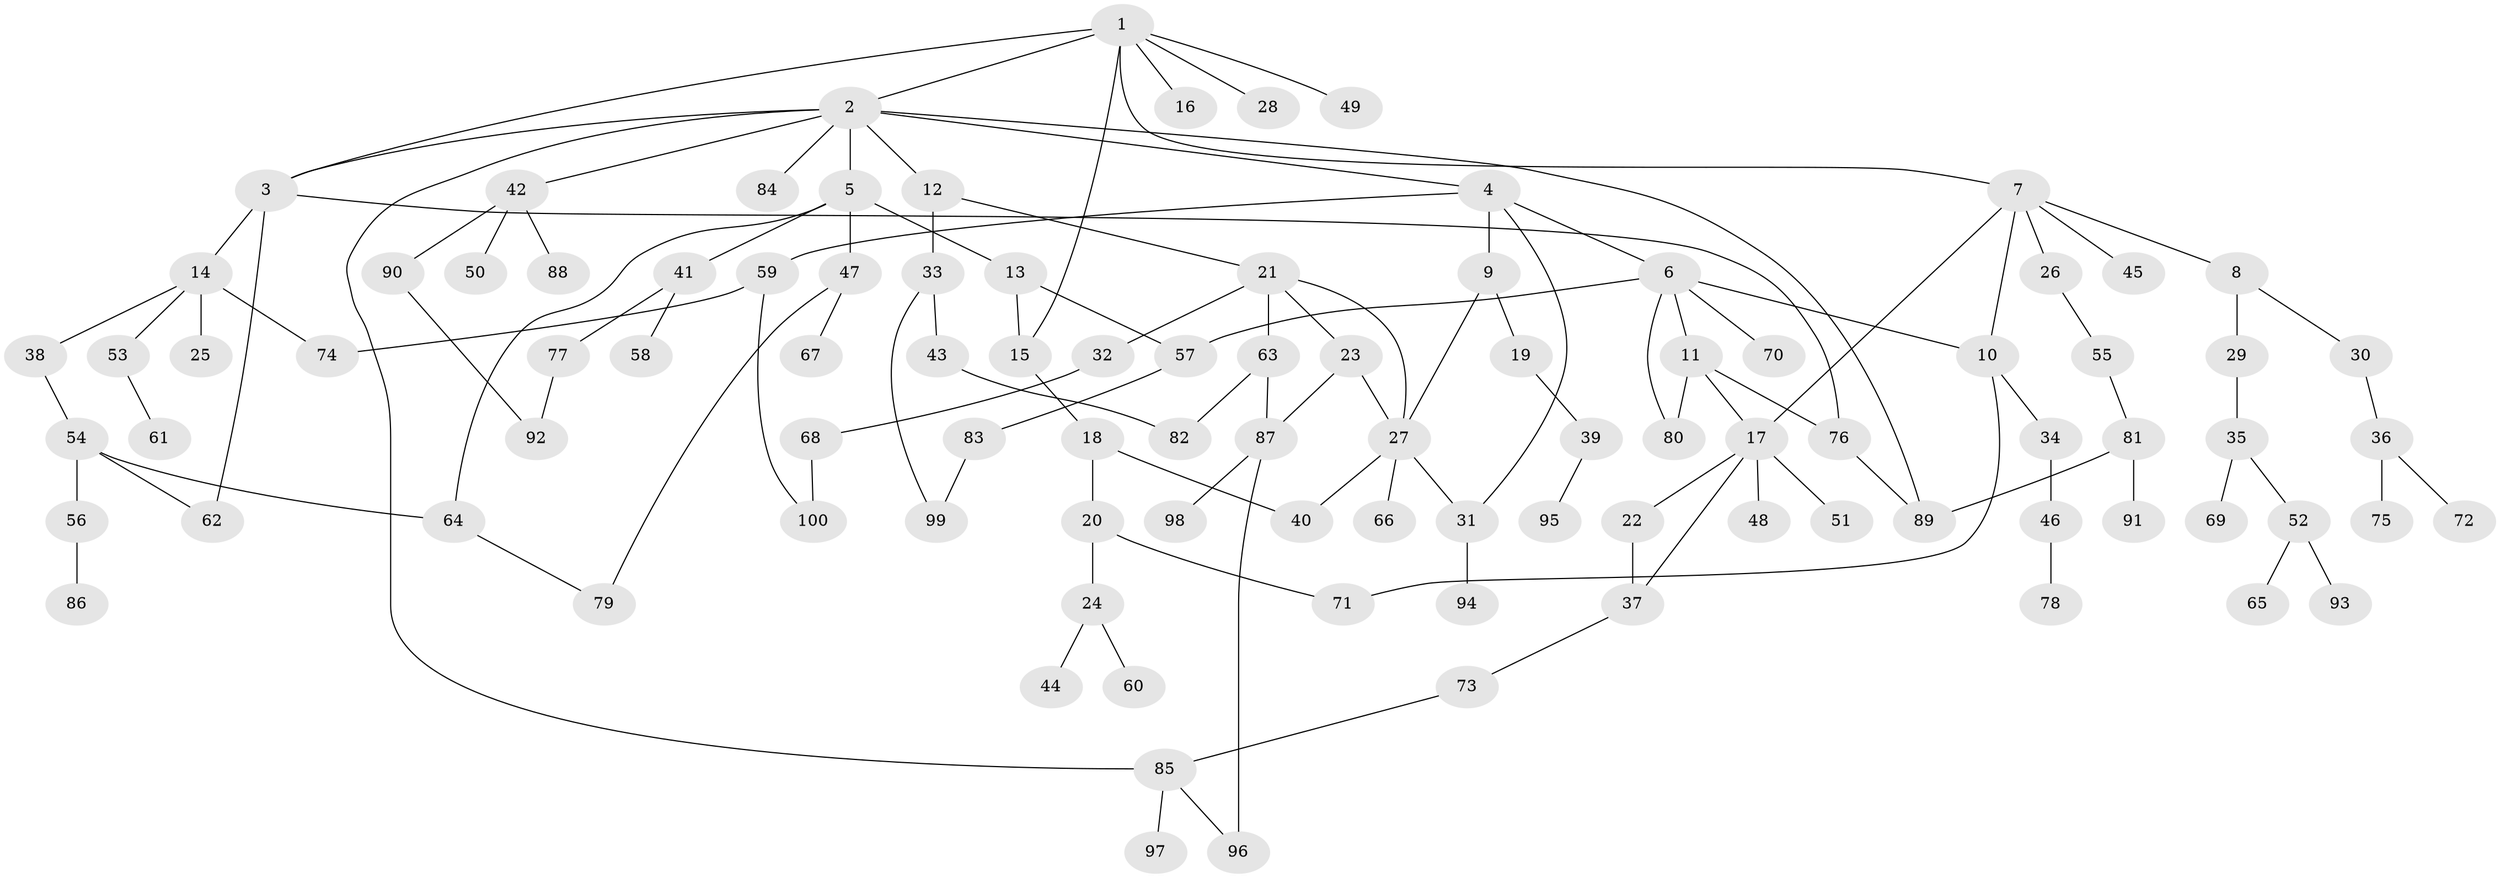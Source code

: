 // Generated by graph-tools (version 1.1) at 2025/11/02/21/25 10:11:06]
// undirected, 100 vertices, 125 edges
graph export_dot {
graph [start="1"]
  node [color=gray90,style=filled];
  1;
  2;
  3;
  4;
  5;
  6;
  7;
  8;
  9;
  10;
  11;
  12;
  13;
  14;
  15;
  16;
  17;
  18;
  19;
  20;
  21;
  22;
  23;
  24;
  25;
  26;
  27;
  28;
  29;
  30;
  31;
  32;
  33;
  34;
  35;
  36;
  37;
  38;
  39;
  40;
  41;
  42;
  43;
  44;
  45;
  46;
  47;
  48;
  49;
  50;
  51;
  52;
  53;
  54;
  55;
  56;
  57;
  58;
  59;
  60;
  61;
  62;
  63;
  64;
  65;
  66;
  67;
  68;
  69;
  70;
  71;
  72;
  73;
  74;
  75;
  76;
  77;
  78;
  79;
  80;
  81;
  82;
  83;
  84;
  85;
  86;
  87;
  88;
  89;
  90;
  91;
  92;
  93;
  94;
  95;
  96;
  97;
  98;
  99;
  100;
  1 -- 2;
  1 -- 3;
  1 -- 7;
  1 -- 16;
  1 -- 28;
  1 -- 49;
  1 -- 15;
  2 -- 4;
  2 -- 5;
  2 -- 12;
  2 -- 42;
  2 -- 84;
  2 -- 85;
  2 -- 89;
  2 -- 3;
  3 -- 14;
  3 -- 76;
  3 -- 62;
  4 -- 6;
  4 -- 9;
  4 -- 59;
  4 -- 31;
  5 -- 13;
  5 -- 41;
  5 -- 47;
  5 -- 64;
  6 -- 11;
  6 -- 57;
  6 -- 70;
  6 -- 80;
  6 -- 10;
  7 -- 8;
  7 -- 10;
  7 -- 17;
  7 -- 26;
  7 -- 45;
  8 -- 29;
  8 -- 30;
  9 -- 19;
  9 -- 27;
  10 -- 34;
  10 -- 71;
  11 -- 76;
  11 -- 80;
  11 -- 17;
  12 -- 21;
  12 -- 33;
  13 -- 15;
  13 -- 57;
  14 -- 25;
  14 -- 38;
  14 -- 53;
  14 -- 74;
  15 -- 18;
  17 -- 22;
  17 -- 48;
  17 -- 51;
  17 -- 37;
  18 -- 20;
  18 -- 40;
  19 -- 39;
  20 -- 24;
  20 -- 71;
  21 -- 23;
  21 -- 32;
  21 -- 63;
  21 -- 27;
  22 -- 37;
  23 -- 87;
  23 -- 27;
  24 -- 44;
  24 -- 60;
  26 -- 55;
  27 -- 31;
  27 -- 66;
  27 -- 40;
  29 -- 35;
  30 -- 36;
  31 -- 94;
  32 -- 68;
  33 -- 43;
  33 -- 99;
  34 -- 46;
  35 -- 52;
  35 -- 69;
  36 -- 72;
  36 -- 75;
  37 -- 73;
  38 -- 54;
  39 -- 95;
  41 -- 58;
  41 -- 77;
  42 -- 50;
  42 -- 88;
  42 -- 90;
  43 -- 82;
  46 -- 78;
  47 -- 67;
  47 -- 79;
  52 -- 65;
  52 -- 93;
  53 -- 61;
  54 -- 56;
  54 -- 62;
  54 -- 64;
  55 -- 81;
  56 -- 86;
  57 -- 83;
  59 -- 74;
  59 -- 100;
  63 -- 82;
  63 -- 87;
  64 -- 79;
  68 -- 100;
  73 -- 85;
  76 -- 89;
  77 -- 92;
  81 -- 89;
  81 -- 91;
  83 -- 99;
  85 -- 97;
  85 -- 96;
  87 -- 96;
  87 -- 98;
  90 -- 92;
}
